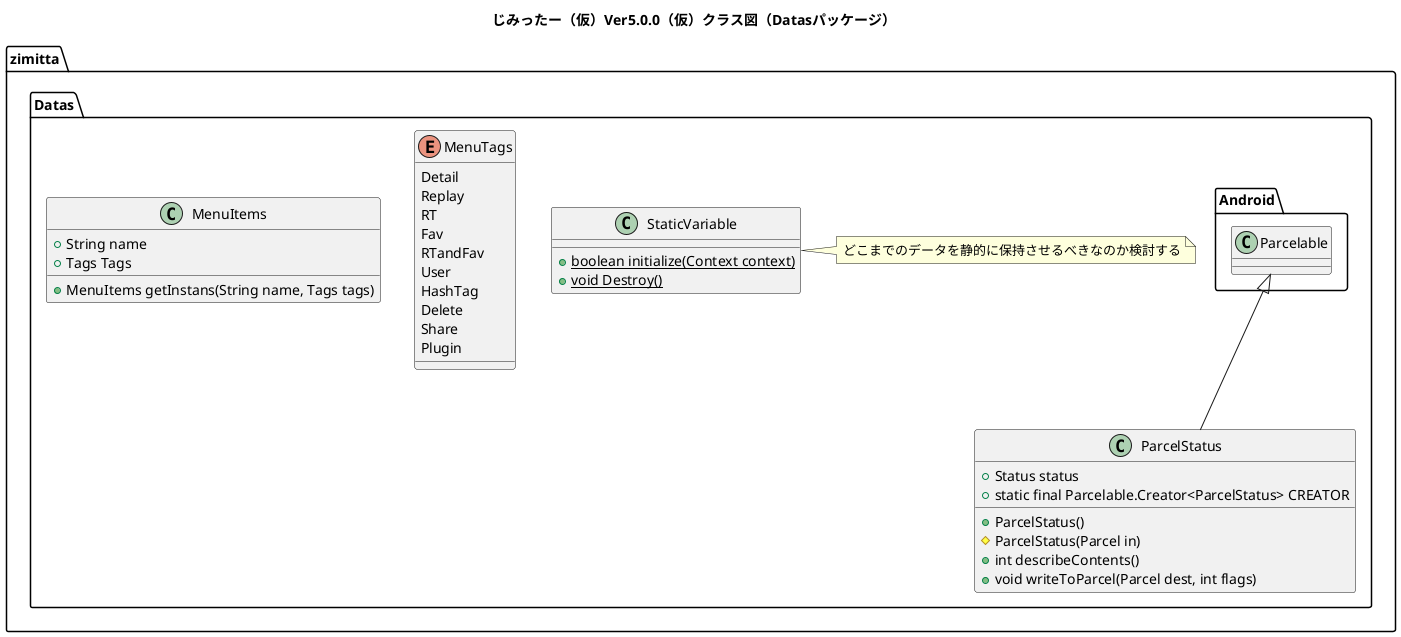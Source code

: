 @startuml

Title じみったー（仮）Ver5.0.0（仮）クラス図（Datasパッケージ）

package zimitta{
    package Datas{

        Android.Parcelable <|-- ParcelStatus

        enum MenuTags{
            Detail
            Replay
            RT
            Fav
            RTandFav
            User
            HashTag
            Delete
            Share
            Plugin
        }

        class MenuItems{
            +String name
            +Tags Tags
            +MenuItems getInstans(String name, Tags tags)
        }

        'クラスごとIntentで投げつける時に使う
        class ParcelStatus{
            +Status status
            +ParcelStatus()
            #ParcelStatus(Parcel in)
            +int describeContents()
            +void writeToParcel(Parcel dest, int flags)
            +static final Parcelable.Creator<ParcelStatus> CREATOR
        }

        note "どこまでのデータを静的に保持させるべきなのか検討する" as SVNT
        StaticVariable . SVNT
        class StaticVariable{
            +{static} boolean initialize(Context context)
            +{static} void Destroy()
        }
    }
}
@enduml
